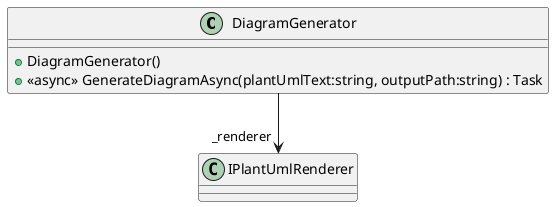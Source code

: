 @startuml
class DiagramGenerator {
    + DiagramGenerator()
    + <<async>> GenerateDiagramAsync(plantUmlText:string, outputPath:string) : Task
}
DiagramGenerator --> "_renderer" IPlantUmlRenderer
@enduml
